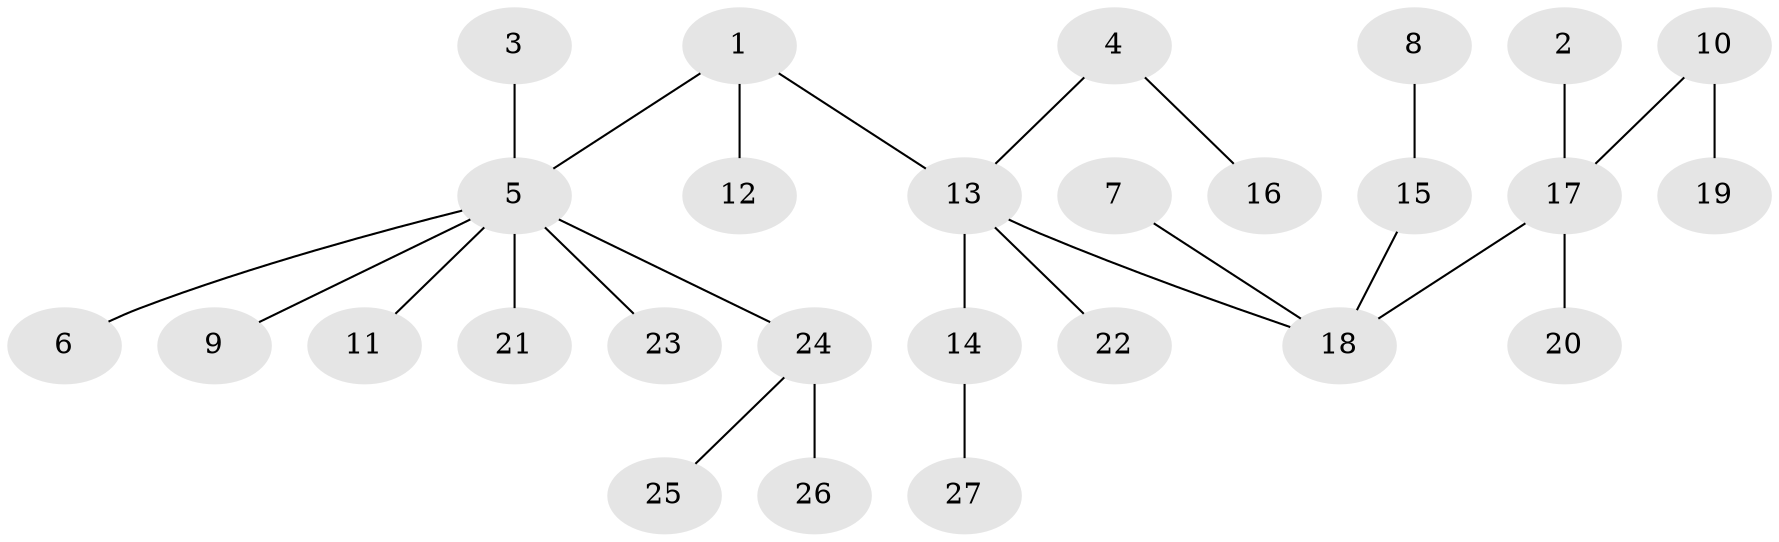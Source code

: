 // original degree distribution, {7: 0.018867924528301886, 3: 0.1509433962264151, 6: 0.03773584905660377, 4: 0.018867924528301886, 2: 0.22641509433962265, 1: 0.5283018867924528, 5: 0.018867924528301886}
// Generated by graph-tools (version 1.1) at 2025/50/03/09/25 03:50:18]
// undirected, 27 vertices, 26 edges
graph export_dot {
graph [start="1"]
  node [color=gray90,style=filled];
  1;
  2;
  3;
  4;
  5;
  6;
  7;
  8;
  9;
  10;
  11;
  12;
  13;
  14;
  15;
  16;
  17;
  18;
  19;
  20;
  21;
  22;
  23;
  24;
  25;
  26;
  27;
  1 -- 5 [weight=1.0];
  1 -- 12 [weight=1.0];
  1 -- 13 [weight=1.0];
  2 -- 17 [weight=1.0];
  3 -- 5 [weight=1.0];
  4 -- 13 [weight=1.0];
  4 -- 16 [weight=1.0];
  5 -- 6 [weight=1.0];
  5 -- 9 [weight=1.0];
  5 -- 11 [weight=1.0];
  5 -- 21 [weight=1.0];
  5 -- 23 [weight=1.0];
  5 -- 24 [weight=1.0];
  7 -- 18 [weight=1.0];
  8 -- 15 [weight=1.0];
  10 -- 17 [weight=1.0];
  10 -- 19 [weight=1.0];
  13 -- 14 [weight=1.0];
  13 -- 18 [weight=1.0];
  13 -- 22 [weight=1.0];
  14 -- 27 [weight=1.0];
  15 -- 18 [weight=1.0];
  17 -- 18 [weight=1.0];
  17 -- 20 [weight=1.0];
  24 -- 25 [weight=1.0];
  24 -- 26 [weight=1.0];
}
